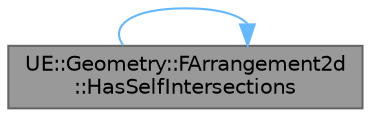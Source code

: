 digraph "UE::Geometry::FArrangement2d::HasSelfIntersections"
{
 // INTERACTIVE_SVG=YES
 // LATEX_PDF_SIZE
  bgcolor="transparent";
  edge [fontname=Helvetica,fontsize=10,labelfontname=Helvetica,labelfontsize=10];
  node [fontname=Helvetica,fontsize=10,shape=box,height=0.2,width=0.4];
  rankdir="LR";
  Node1 [id="Node000001",label="UE::Geometry::FArrangement2d\l::HasSelfIntersections",height=0.2,width=0.4,color="gray40", fillcolor="grey60", style="filled", fontcolor="black",tooltip="Check if current Graph has self-intersections; not optimized, only for debugging."];
  Node1 -> Node1 [id="edge1_Node000001_Node000001",color="steelblue1",style="solid",tooltip=" "];
}
